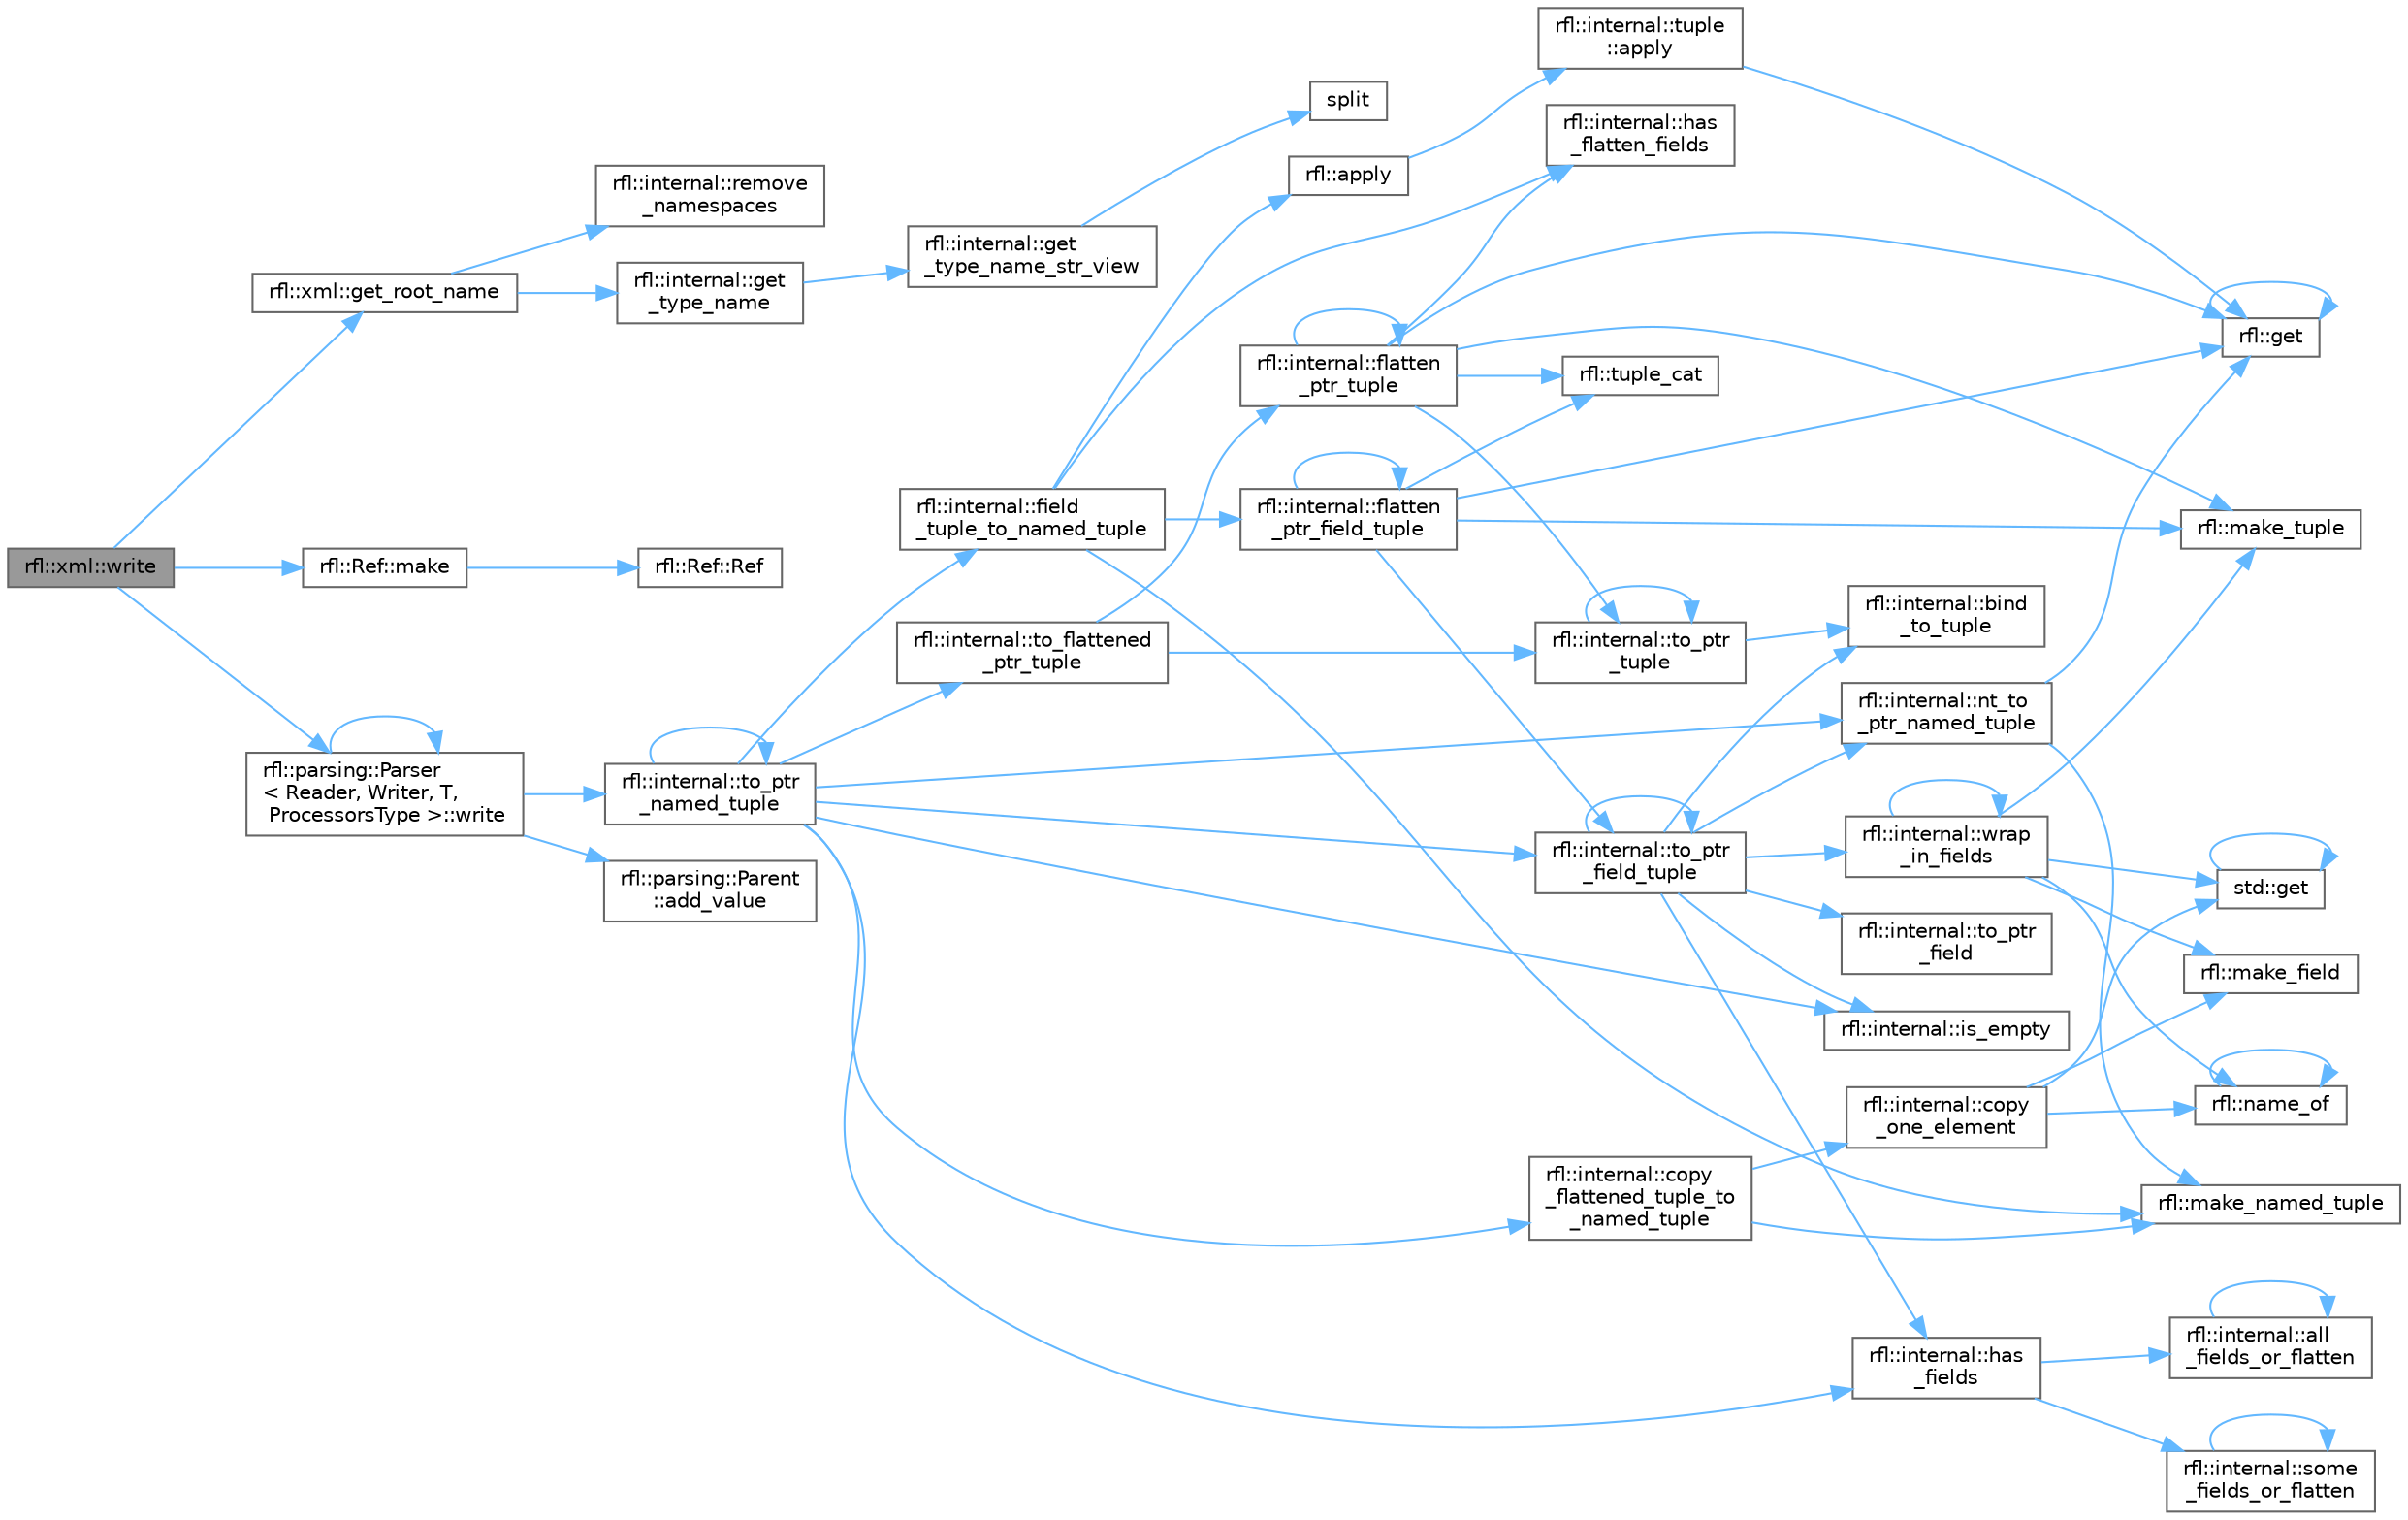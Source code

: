 digraph "rfl::xml::write"
{
 // LATEX_PDF_SIZE
  bgcolor="transparent";
  edge [fontname=Helvetica,fontsize=10,labelfontname=Helvetica,labelfontsize=10];
  node [fontname=Helvetica,fontsize=10,shape=box,height=0.2,width=0.4];
  rankdir="LR";
  Node1 [id="Node000001",label="rfl::xml::write",height=0.2,width=0.4,color="gray40", fillcolor="grey60", style="filled", fontcolor="black",tooltip="Writes a XML into an ostream."];
  Node1 -> Node2 [id="edge67_Node000001_Node000002",color="steelblue1",style="solid",tooltip=" "];
  Node2 [id="Node000002",label="rfl::xml::get_root_name",height=0.2,width=0.4,color="grey40", fillcolor="white", style="filled",URL="$namespacerfl_1_1xml.html#aa1c43e1bd5cba4e9f3495d4b9d2cd9c1",tooltip=" "];
  Node2 -> Node3 [id="edge68_Node000002_Node000003",color="steelblue1",style="solid",tooltip=" "];
  Node3 [id="Node000003",label="rfl::internal::get\l_type_name",height=0.2,width=0.4,color="grey40", fillcolor="white", style="filled",URL="$namespacerfl_1_1internal.html#a84fdc8ca8a7bd3b1397de3c4c2d7610d",tooltip=" "];
  Node3 -> Node4 [id="edge69_Node000003_Node000004",color="steelblue1",style="solid",tooltip=" "];
  Node4 [id="Node000004",label="rfl::internal::get\l_type_name_str_view",height=0.2,width=0.4,color="grey40", fillcolor="white", style="filled",URL="$namespacerfl_1_1internal.html#ac2494519cc9d3b019df93d7f950d605f",tooltip=" "];
  Node4 -> Node5 [id="edge70_Node000004_Node000005",color="steelblue1",style="solid",tooltip=" "];
  Node5 [id="Node000005",label="split",height=0.2,width=0.4,color="grey40", fillcolor="white", style="filled",URL="$dff__run_8cpp.html#a0711bc625a1e6944ca62107b5847365f",tooltip=" "];
  Node2 -> Node6 [id="edge71_Node000002_Node000006",color="steelblue1",style="solid",tooltip=" "];
  Node6 [id="Node000006",label="rfl::internal::remove\l_namespaces",height=0.2,width=0.4,color="grey40", fillcolor="white", style="filled",URL="$namespacerfl_1_1internal.html#ab077683f0a9736c592e4e2a921a808b6",tooltip=" "];
  Node1 -> Node7 [id="edge72_Node000001_Node000007",color="steelblue1",style="solid",tooltip=" "];
  Node7 [id="Node000007",label="rfl::Ref::make",height=0.2,width=0.4,color="grey40", fillcolor="white", style="filled",URL="$classrfl_1_1_ref.html#a1501cd0fd114b2dd113fb3abe974275d",tooltip=" "];
  Node7 -> Node8 [id="edge73_Node000007_Node000008",color="steelblue1",style="solid",tooltip=" "];
  Node8 [id="Node000008",label="rfl::Ref::Ref",height=0.2,width=0.4,color="grey40", fillcolor="white", style="filled",URL="$classrfl_1_1_ref.html#a157d7b0b3b1bc2b0833c0843bf056d04",tooltip=" "];
  Node1 -> Node9 [id="edge74_Node000001_Node000009",color="steelblue1",style="solid",tooltip=" "];
  Node9 [id="Node000009",label="rfl::parsing::Parser\l\< Reader, Writer, T,\l ProcessorsType \>::write",height=0.2,width=0.4,color="grey40", fillcolor="white", style="filled",URL="$structrfl_1_1parsing_1_1_parser.html#a16aeefd727355e095bfd19d6c69d3238",tooltip=" "];
  Node9 -> Node10 [id="edge75_Node000009_Node000010",color="steelblue1",style="solid",tooltip=" "];
  Node10 [id="Node000010",label="rfl::parsing::Parent\l::add_value",height=0.2,width=0.4,color="grey40", fillcolor="white", style="filled",URL="$structrfl_1_1parsing_1_1_parent.html#a8f7ebd2389ae6ec315a0e37bd66de63f",tooltip=" "];
  Node9 -> Node11 [id="edge76_Node000009_Node000011",color="steelblue1",style="solid",tooltip=" "];
  Node11 [id="Node000011",label="rfl::internal::to_ptr\l_named_tuple",height=0.2,width=0.4,color="grey40", fillcolor="white", style="filled",URL="$namespacerfl_1_1internal.html#a19594a7d66a271a8f893f2170217e299",tooltip=" "];
  Node11 -> Node12 [id="edge77_Node000011_Node000012",color="steelblue1",style="solid",tooltip=" "];
  Node12 [id="Node000012",label="rfl::internal::copy\l_flattened_tuple_to\l_named_tuple",height=0.2,width=0.4,color="grey40", fillcolor="white", style="filled",URL="$namespacerfl_1_1internal.html#aa4d84e91c691523bdf3dbf8832cba64c",tooltip=" "];
  Node12 -> Node13 [id="edge78_Node000012_Node000013",color="steelblue1",style="solid",tooltip=" "];
  Node13 [id="Node000013",label="rfl::internal::copy\l_one_element",height=0.2,width=0.4,color="grey40", fillcolor="white", style="filled",URL="$namespacerfl_1_1internal.html#a8a566443d85dd9fc0f2e6e4ae131ed55",tooltip=" "];
  Node13 -> Node14 [id="edge79_Node000013_Node000014",color="steelblue1",style="solid",tooltip=" "];
  Node14 [id="Node000014",label="std::get",height=0.2,width=0.4,color="grey40", fillcolor="white", style="filled",URL="$namespacestd.html#aae41d8280b7ccc3f0e0a0be2dab21c8f",tooltip="Gets an element by index."];
  Node14 -> Node14 [id="edge80_Node000014_Node000014",color="steelblue1",style="solid",tooltip=" "];
  Node13 -> Node15 [id="edge81_Node000013_Node000015",color="steelblue1",style="solid",tooltip=" "];
  Node15 [id="Node000015",label="rfl::make_field",height=0.2,width=0.4,color="grey40", fillcolor="white", style="filled",URL="$namespacerfl.html#afb5f68a22d5b6a42a5b4477c35559ce9",tooltip=" "];
  Node13 -> Node16 [id="edge82_Node000013_Node000016",color="steelblue1",style="solid",tooltip=" "];
  Node16 [id="Node000016",label="rfl::name_of",height=0.2,width=0.4,color="grey40", fillcolor="white", style="filled",URL="$namespacerfl.html#a90efd0c5575582354c25333fa30a8013",tooltip="Helper function to retrieve a name at compile time."];
  Node16 -> Node16 [id="edge83_Node000016_Node000016",color="steelblue1",style="solid",tooltip=" "];
  Node12 -> Node17 [id="edge84_Node000012_Node000017",color="steelblue1",style="solid",tooltip=" "];
  Node17 [id="Node000017",label="rfl::make_named_tuple",height=0.2,width=0.4,color="grey40", fillcolor="white", style="filled",URL="$namespacerfl.html#a19523aa875e6c36af474a97f28ed4002",tooltip="Explicit overload for creating empty named tuples."];
  Node11 -> Node18 [id="edge85_Node000011_Node000018",color="steelblue1",style="solid",tooltip=" "];
  Node18 [id="Node000018",label="rfl::internal::field\l_tuple_to_named_tuple",height=0.2,width=0.4,color="grey40", fillcolor="white", style="filled",URL="$namespacerfl_1_1internal.html#a923e1c7faefca7c7af6ec3d7aecccba0",tooltip=" "];
  Node18 -> Node19 [id="edge86_Node000018_Node000019",color="steelblue1",style="solid",tooltip=" "];
  Node19 [id="Node000019",label="rfl::apply",height=0.2,width=0.4,color="grey40", fillcolor="white", style="filled",URL="$namespacerfl.html#aaa94742afd7fde0d6d6cc59ae6d92989",tooltip=" "];
  Node19 -> Node20 [id="edge87_Node000019_Node000020",color="steelblue1",style="solid",tooltip=" "];
  Node20 [id="Node000020",label="rfl::internal::tuple\l::apply",height=0.2,width=0.4,color="grey40", fillcolor="white", style="filled",URL="$namespacerfl_1_1internal_1_1tuple.html#a5fe21ddba2943f200bc6c6e4d8d34e54",tooltip=" "];
  Node20 -> Node21 [id="edge88_Node000020_Node000021",color="steelblue1",style="solid",tooltip=" "];
  Node21 [id="Node000021",label="rfl::get",height=0.2,width=0.4,color="grey40", fillcolor="white", style="filled",URL="$namespacerfl.html#ac379420409251e5a3c0bea4a701daf0a",tooltip="Gets a field by index."];
  Node21 -> Node21 [id="edge89_Node000021_Node000021",color="steelblue1",style="solid",tooltip=" "];
  Node18 -> Node22 [id="edge90_Node000018_Node000022",color="steelblue1",style="solid",tooltip=" "];
  Node22 [id="Node000022",label="rfl::internal::flatten\l_ptr_field_tuple",height=0.2,width=0.4,color="grey40", fillcolor="white", style="filled",URL="$namespacerfl_1_1internal.html#ae729ffba37ab19a6426f80c6ef26e2d6",tooltip=" "];
  Node22 -> Node22 [id="edge91_Node000022_Node000022",color="steelblue1",style="solid",tooltip=" "];
  Node22 -> Node21 [id="edge92_Node000022_Node000021",color="steelblue1",style="solid",tooltip=" "];
  Node22 -> Node23 [id="edge93_Node000022_Node000023",color="steelblue1",style="solid",tooltip=" "];
  Node23 [id="Node000023",label="rfl::make_tuple",height=0.2,width=0.4,color="grey40", fillcolor="white", style="filled",URL="$namespacerfl.html#ac71a9ec8b4d8fd347719083ec38c00f9",tooltip=" "];
  Node22 -> Node24 [id="edge94_Node000022_Node000024",color="steelblue1",style="solid",tooltip=" "];
  Node24 [id="Node000024",label="rfl::internal::to_ptr\l_field_tuple",height=0.2,width=0.4,color="grey40", fillcolor="white", style="filled",URL="$namespacerfl_1_1internal.html#a4c5ce682ef0d85a0edc5fc36074815d2",tooltip=" "];
  Node24 -> Node25 [id="edge95_Node000024_Node000025",color="steelblue1",style="solid",tooltip=" "];
  Node25 [id="Node000025",label="rfl::internal::bind\l_to_tuple",height=0.2,width=0.4,color="grey40", fillcolor="white", style="filled",URL="$namespacerfl_1_1internal.html#aaccfbbd07ded0a84498cea052cb3d443",tooltip=" "];
  Node24 -> Node26 [id="edge96_Node000024_Node000026",color="steelblue1",style="solid",tooltip=" "];
  Node26 [id="Node000026",label="rfl::internal::has\l_fields",height=0.2,width=0.4,color="grey40", fillcolor="white", style="filled",URL="$namespacerfl_1_1internal.html#a4bf6ff2224c907a5df21f524e650fd17",tooltip=" "];
  Node26 -> Node27 [id="edge97_Node000026_Node000027",color="steelblue1",style="solid",tooltip=" "];
  Node27 [id="Node000027",label="rfl::internal::all\l_fields_or_flatten",height=0.2,width=0.4,color="grey40", fillcolor="white", style="filled",URL="$namespacerfl_1_1internal.html#a012b9c8f5d6103eb084598eca9f9f631",tooltip=" "];
  Node27 -> Node27 [id="edge98_Node000027_Node000027",color="steelblue1",style="solid",tooltip=" "];
  Node26 -> Node28 [id="edge99_Node000026_Node000028",color="steelblue1",style="solid",tooltip=" "];
  Node28 [id="Node000028",label="rfl::internal::some\l_fields_or_flatten",height=0.2,width=0.4,color="grey40", fillcolor="white", style="filled",URL="$namespacerfl_1_1internal.html#a71c929c1a514d827549eb15d4355de92",tooltip=" "];
  Node28 -> Node28 [id="edge100_Node000028_Node000028",color="steelblue1",style="solid",tooltip=" "];
  Node24 -> Node29 [id="edge101_Node000024_Node000029",color="steelblue1",style="solid",tooltip=" "];
  Node29 [id="Node000029",label="rfl::internal::is_empty",height=0.2,width=0.4,color="grey40", fillcolor="white", style="filled",URL="$namespacerfl_1_1internal.html#a818161434e9e7892d403a7c92d7268fe",tooltip=" "];
  Node24 -> Node30 [id="edge102_Node000024_Node000030",color="steelblue1",style="solid",tooltip=" "];
  Node30 [id="Node000030",label="rfl::internal::nt_to\l_ptr_named_tuple",height=0.2,width=0.4,color="grey40", fillcolor="white", style="filled",URL="$namespacerfl_1_1internal.html#a444ef522c6d66572aa5cd3ccde829885",tooltip=" "];
  Node30 -> Node21 [id="edge103_Node000030_Node000021",color="steelblue1",style="solid",tooltip=" "];
  Node30 -> Node17 [id="edge104_Node000030_Node000017",color="steelblue1",style="solid",tooltip=" "];
  Node24 -> Node31 [id="edge105_Node000024_Node000031",color="steelblue1",style="solid",tooltip=" "];
  Node31 [id="Node000031",label="rfl::internal::to_ptr\l_field",height=0.2,width=0.4,color="grey40", fillcolor="white", style="filled",URL="$namespacerfl_1_1internal.html#ab7e2b5fa9d320f0c9a301fbe22ebc677",tooltip=" "];
  Node24 -> Node24 [id="edge106_Node000024_Node000024",color="steelblue1",style="solid",tooltip=" "];
  Node24 -> Node32 [id="edge107_Node000024_Node000032",color="steelblue1",style="solid",tooltip=" "];
  Node32 [id="Node000032",label="rfl::internal::wrap\l_in_fields",height=0.2,width=0.4,color="grey40", fillcolor="white", style="filled",URL="$namespacerfl_1_1internal.html#a75a4f615c45abce17e710e72514498d7",tooltip=" "];
  Node32 -> Node14 [id="edge108_Node000032_Node000014",color="steelblue1",style="solid",tooltip=" "];
  Node32 -> Node15 [id="edge109_Node000032_Node000015",color="steelblue1",style="solid",tooltip=" "];
  Node32 -> Node23 [id="edge110_Node000032_Node000023",color="steelblue1",style="solid",tooltip=" "];
  Node32 -> Node16 [id="edge111_Node000032_Node000016",color="steelblue1",style="solid",tooltip=" "];
  Node32 -> Node32 [id="edge112_Node000032_Node000032",color="steelblue1",style="solid",tooltip=" "];
  Node22 -> Node33 [id="edge113_Node000022_Node000033",color="steelblue1",style="solid",tooltip=" "];
  Node33 [id="Node000033",label="rfl::tuple_cat",height=0.2,width=0.4,color="grey40", fillcolor="white", style="filled",URL="$namespacerfl.html#ad4738e8acd2a03b1b2b01c6caa6b27e9",tooltip=" "];
  Node18 -> Node34 [id="edge114_Node000018_Node000034",color="steelblue1",style="solid",tooltip=" "];
  Node34 [id="Node000034",label="rfl::internal::has\l_flatten_fields",height=0.2,width=0.4,color="grey40", fillcolor="white", style="filled",URL="$namespacerfl_1_1internal.html#a60f5d02505f61eabff343c2f5e9c7dbe",tooltip=" "];
  Node18 -> Node17 [id="edge115_Node000018_Node000017",color="steelblue1",style="solid",tooltip=" "];
  Node11 -> Node26 [id="edge116_Node000011_Node000026",color="steelblue1",style="solid",tooltip=" "];
  Node11 -> Node29 [id="edge117_Node000011_Node000029",color="steelblue1",style="solid",tooltip=" "];
  Node11 -> Node30 [id="edge118_Node000011_Node000030",color="steelblue1",style="solid",tooltip=" "];
  Node11 -> Node35 [id="edge119_Node000011_Node000035",color="steelblue1",style="solid",tooltip=" "];
  Node35 [id="Node000035",label="rfl::internal::to_flattened\l_ptr_tuple",height=0.2,width=0.4,color="grey40", fillcolor="white", style="filled",URL="$namespacerfl_1_1internal.html#abe898ac2971112070bfbcc91def971d6",tooltip=" "];
  Node35 -> Node36 [id="edge120_Node000035_Node000036",color="steelblue1",style="solid",tooltip=" "];
  Node36 [id="Node000036",label="rfl::internal::flatten\l_ptr_tuple",height=0.2,width=0.4,color="grey40", fillcolor="white", style="filled",URL="$namespacerfl_1_1internal.html#a3a901d356d0602482acd2f0861f8b472",tooltip=" "];
  Node36 -> Node36 [id="edge121_Node000036_Node000036",color="steelblue1",style="solid",tooltip=" "];
  Node36 -> Node21 [id="edge122_Node000036_Node000021",color="steelblue1",style="solid",tooltip=" "];
  Node36 -> Node34 [id="edge123_Node000036_Node000034",color="steelblue1",style="solid",tooltip=" "];
  Node36 -> Node23 [id="edge124_Node000036_Node000023",color="steelblue1",style="solid",tooltip=" "];
  Node36 -> Node37 [id="edge125_Node000036_Node000037",color="steelblue1",style="solid",tooltip=" "];
  Node37 [id="Node000037",label="rfl::internal::to_ptr\l_tuple",height=0.2,width=0.4,color="grey40", fillcolor="white", style="filled",URL="$namespacerfl_1_1internal.html#a3a36b92d743023e52d9ba1b74cc5fbd1",tooltip=" "];
  Node37 -> Node25 [id="edge126_Node000037_Node000025",color="steelblue1",style="solid",tooltip=" "];
  Node37 -> Node37 [id="edge127_Node000037_Node000037",color="steelblue1",style="solid",tooltip=" "];
  Node36 -> Node33 [id="edge128_Node000036_Node000033",color="steelblue1",style="solid",tooltip=" "];
  Node35 -> Node37 [id="edge129_Node000035_Node000037",color="steelblue1",style="solid",tooltip=" "];
  Node11 -> Node24 [id="edge130_Node000011_Node000024",color="steelblue1",style="solid",tooltip=" "];
  Node11 -> Node11 [id="edge131_Node000011_Node000011",color="steelblue1",style="solid",tooltip=" "];
  Node9 -> Node9 [id="edge132_Node000009_Node000009",color="steelblue1",style="solid",tooltip=" "];
}
